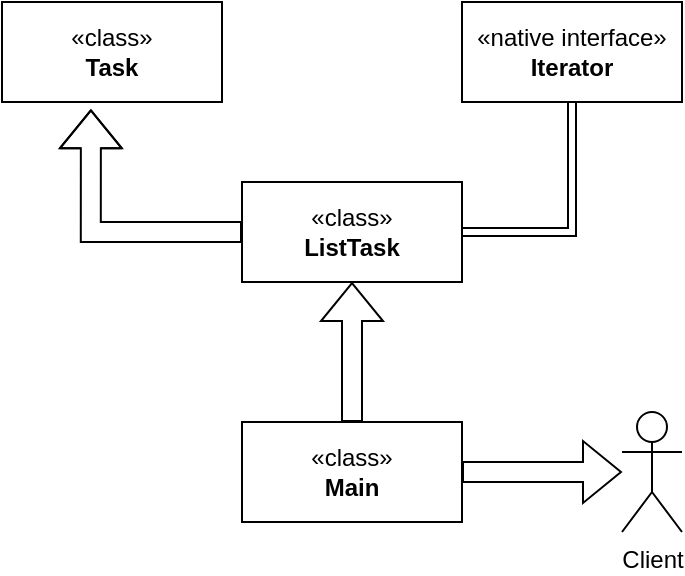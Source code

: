 <mxfile version="21.3.2" type="device">
  <diagram name="Página-1" id="B0rmKuiLly4ge440Wb1F">
    <mxGraphModel dx="778" dy="342" grid="1" gridSize="10" guides="1" tooltips="1" connect="1" arrows="1" fold="1" page="1" pageScale="1" pageWidth="827" pageHeight="1169" math="0" shadow="0">
      <root>
        <mxCell id="0" />
        <mxCell id="1" parent="0" />
        <mxCell id="14sSxEgc2_mb-5tu6Hi1-2" value="«class»&lt;br&gt;&lt;b&gt;Task&lt;/b&gt;" style="html=1;whiteSpace=wrap;" vertex="1" parent="1">
          <mxGeometry x="140" y="30" width="110" height="50" as="geometry" />
        </mxCell>
        <mxCell id="14sSxEgc2_mb-5tu6Hi1-8" style="edgeStyle=orthogonalEdgeStyle;rounded=0;orthogonalLoop=1;jettySize=auto;html=1;entryX=0.404;entryY=1.073;entryDx=0;entryDy=0;entryPerimeter=0;shape=flexArrow;" edge="1" parent="1" source="14sSxEgc2_mb-5tu6Hi1-3" target="14sSxEgc2_mb-5tu6Hi1-2">
          <mxGeometry relative="1" as="geometry" />
        </mxCell>
        <mxCell id="14sSxEgc2_mb-5tu6Hi1-3" value="«class»&lt;br&gt;&lt;b&gt;ListTask&lt;/b&gt;" style="html=1;whiteSpace=wrap;" vertex="1" parent="1">
          <mxGeometry x="260" y="120" width="110" height="50" as="geometry" />
        </mxCell>
        <mxCell id="14sSxEgc2_mb-5tu6Hi1-5" style="edgeStyle=orthogonalEdgeStyle;rounded=0;orthogonalLoop=1;jettySize=auto;html=1;entryX=1;entryY=0.5;entryDx=0;entryDy=0;shape=link;" edge="1" parent="1" source="14sSxEgc2_mb-5tu6Hi1-4" target="14sSxEgc2_mb-5tu6Hi1-3">
          <mxGeometry relative="1" as="geometry" />
        </mxCell>
        <mxCell id="14sSxEgc2_mb-5tu6Hi1-4" value="«native interface»&lt;br&gt;&lt;b&gt;Iterator&lt;/b&gt;" style="html=1;whiteSpace=wrap;" vertex="1" parent="1">
          <mxGeometry x="370" y="30" width="110" height="50" as="geometry" />
        </mxCell>
        <mxCell id="14sSxEgc2_mb-5tu6Hi1-11" style="edgeStyle=orthogonalEdgeStyle;rounded=0;orthogonalLoop=1;jettySize=auto;html=1;entryX=0.5;entryY=1;entryDx=0;entryDy=0;shape=flexArrow;" edge="1" parent="1" source="14sSxEgc2_mb-5tu6Hi1-9" target="14sSxEgc2_mb-5tu6Hi1-3">
          <mxGeometry relative="1" as="geometry" />
        </mxCell>
        <mxCell id="14sSxEgc2_mb-5tu6Hi1-12" style="edgeStyle=orthogonalEdgeStyle;rounded=0;orthogonalLoop=1;jettySize=auto;html=1;shape=flexArrow;" edge="1" parent="1" source="14sSxEgc2_mb-5tu6Hi1-9" target="14sSxEgc2_mb-5tu6Hi1-13">
          <mxGeometry relative="1" as="geometry">
            <mxPoint x="440" y="265" as="targetPoint" />
          </mxGeometry>
        </mxCell>
        <mxCell id="14sSxEgc2_mb-5tu6Hi1-9" value="«class»&lt;br&gt;&lt;b&gt;Main&lt;/b&gt;" style="html=1;whiteSpace=wrap;" vertex="1" parent="1">
          <mxGeometry x="260" y="240" width="110" height="50" as="geometry" />
        </mxCell>
        <mxCell id="14sSxEgc2_mb-5tu6Hi1-13" value="Client" style="shape=umlActor;verticalLabelPosition=bottom;verticalAlign=top;html=1;" vertex="1" parent="1">
          <mxGeometry x="450" y="235" width="30" height="60" as="geometry" />
        </mxCell>
      </root>
    </mxGraphModel>
  </diagram>
</mxfile>
